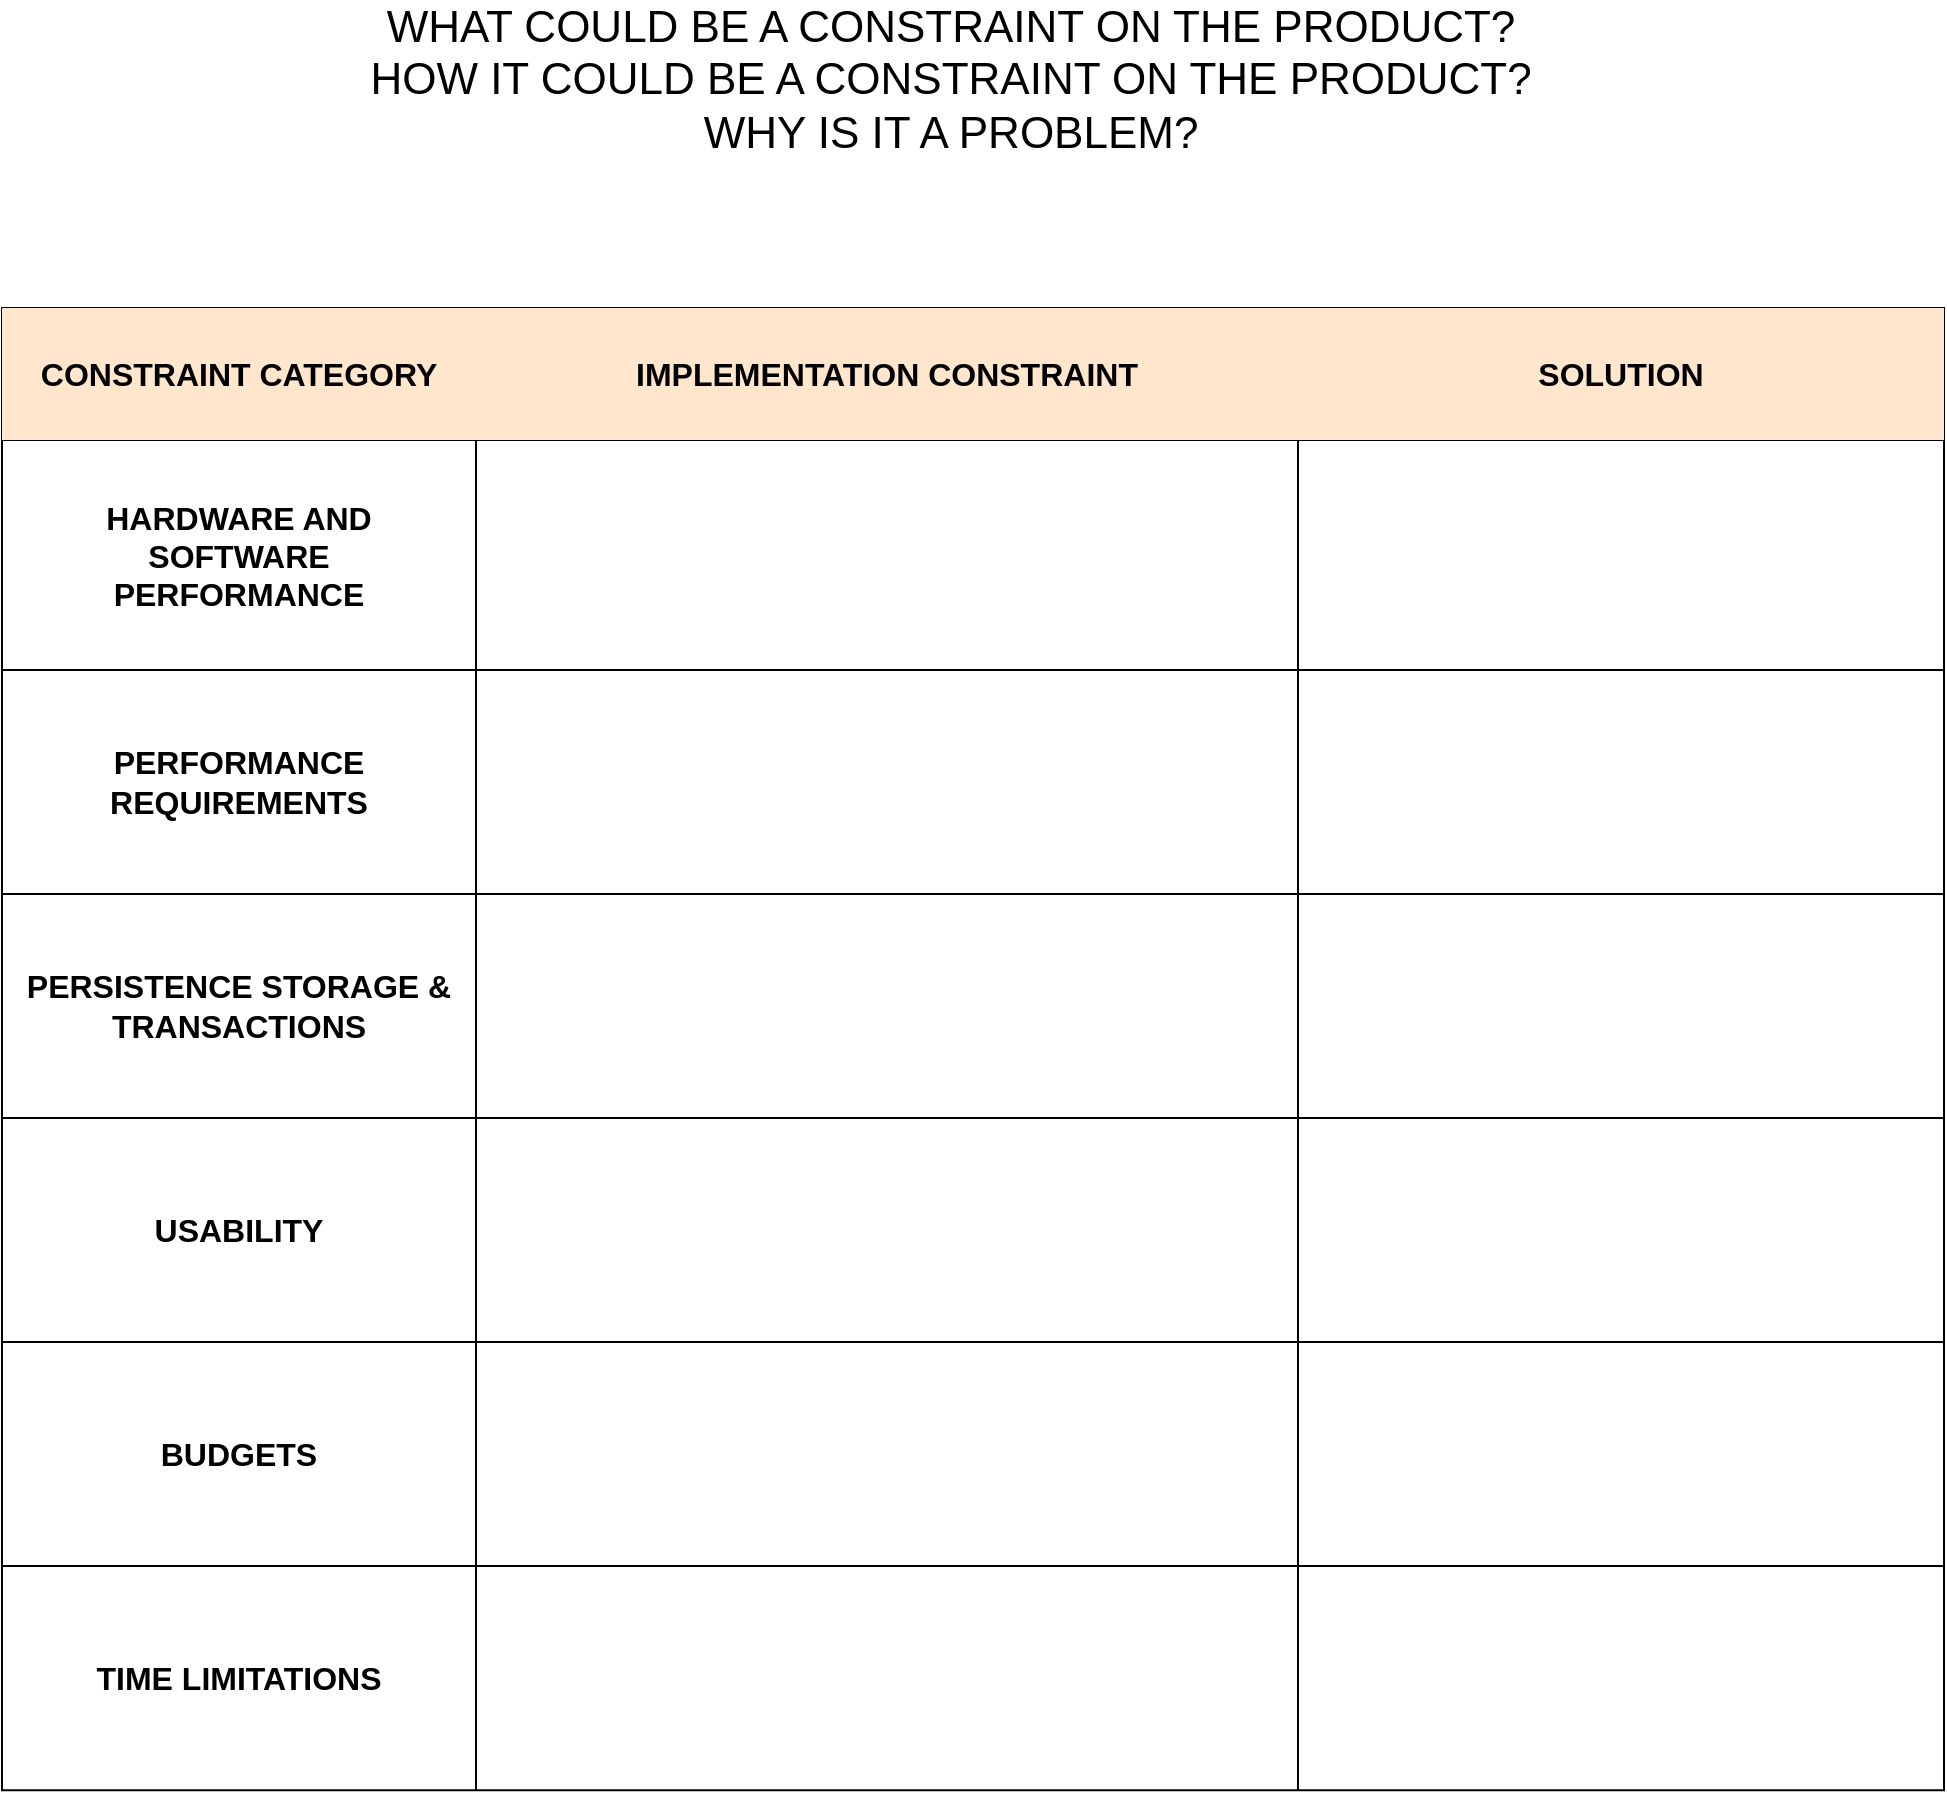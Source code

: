 <mxfile version="13.9.6" type="github">
  <diagram id="UNEN4vckEBG-DJC_pmxb" name="Page-1">
    <mxGraphModel dx="1842" dy="1716" grid="0" gridSize="10" guides="1" tooltips="1" connect="1" arrows="1" fold="1" page="0" pageScale="1" pageWidth="827" pageHeight="1169" math="0" shadow="0">
      <root>
        <mxCell id="0" />
        <mxCell id="1" parent="0" />
        <mxCell id="2JZlqwN-lR3yLo2RLOQG-14" value="" style="shape=table;html=1;whiteSpace=wrap;startSize=0;container=1;collapsible=0;childLayout=tableLayout;" vertex="1" parent="1">
          <mxGeometry x="-51" y="-279" width="971" height="741.125" as="geometry" />
        </mxCell>
        <mxCell id="2JZlqwN-lR3yLo2RLOQG-15" value="" style="shape=partialRectangle;html=1;whiteSpace=wrap;collapsible=0;dropTarget=0;pointerEvents=0;fillColor=none;top=0;left=0;bottom=0;right=0;points=[[0,0.5],[1,0.5]];portConstraint=eastwest;" vertex="1" parent="2JZlqwN-lR3yLo2RLOQG-14">
          <mxGeometry width="971" height="66" as="geometry" />
        </mxCell>
        <mxCell id="2JZlqwN-lR3yLo2RLOQG-16" value="&lt;b&gt;&lt;font style=&quot;font-size: 16px&quot;&gt;CONSTRAINT CATEGORY&lt;/font&gt;&lt;/b&gt;" style="shape=partialRectangle;html=1;whiteSpace=wrap;connectable=0;fillColor=#ffe6cc;top=0;left=0;bottom=0;right=0;overflow=hidden;strokeColor=#d79b00;" vertex="1" parent="2JZlqwN-lR3yLo2RLOQG-15">
          <mxGeometry width="237" height="66" as="geometry" />
        </mxCell>
        <mxCell id="2JZlqwN-lR3yLo2RLOQG-17" value="&lt;b&gt;&lt;font style=&quot;font-size: 16px&quot;&gt;IMPLEMENTATION CONSTRAINT&lt;/font&gt;&lt;/b&gt;" style="shape=partialRectangle;html=1;whiteSpace=wrap;connectable=0;fillColor=#ffe6cc;top=0;left=0;bottom=0;right=0;overflow=hidden;strokeColor=#d79b00;" vertex="1" parent="2JZlqwN-lR3yLo2RLOQG-15">
          <mxGeometry x="237" width="411" height="66" as="geometry" />
        </mxCell>
        <mxCell id="2JZlqwN-lR3yLo2RLOQG-18" value="&lt;b&gt;&lt;font style=&quot;font-size: 16px&quot;&gt;SOLUTION&lt;/font&gt;&lt;/b&gt;" style="shape=partialRectangle;html=1;whiteSpace=wrap;connectable=0;fillColor=#ffe6cc;top=0;left=0;bottom=0;right=0;overflow=hidden;strokeColor=#d79b00;" vertex="1" parent="2JZlqwN-lR3yLo2RLOQG-15">
          <mxGeometry x="648" width="323" height="66" as="geometry" />
        </mxCell>
        <mxCell id="2JZlqwN-lR3yLo2RLOQG-19" value="" style="shape=partialRectangle;html=1;whiteSpace=wrap;collapsible=0;dropTarget=0;pointerEvents=0;fillColor=none;top=0;left=0;bottom=0;right=0;points=[[0,0.5],[1,0.5]];portConstraint=eastwest;" vertex="1" parent="2JZlqwN-lR3yLo2RLOQG-14">
          <mxGeometry y="66" width="971" height="115" as="geometry" />
        </mxCell>
        <mxCell id="2JZlqwN-lR3yLo2RLOQG-20" value="&lt;font style=&quot;font-size: 16px&quot;&gt;&lt;b&gt;HARDWARE AND &lt;br&gt;SOFTWARE &lt;br&gt;PERFORMANCE&lt;/b&gt;&lt;/font&gt;" style="shape=partialRectangle;html=1;whiteSpace=wrap;connectable=0;fillColor=none;top=0;left=0;bottom=0;right=0;overflow=hidden;align=center;" vertex="1" parent="2JZlqwN-lR3yLo2RLOQG-19">
          <mxGeometry width="237" height="115" as="geometry" />
        </mxCell>
        <mxCell id="2JZlqwN-lR3yLo2RLOQG-21" value="" style="shape=partialRectangle;html=1;whiteSpace=wrap;connectable=0;fillColor=none;top=0;left=0;bottom=0;right=0;overflow=hidden;" vertex="1" parent="2JZlqwN-lR3yLo2RLOQG-19">
          <mxGeometry x="237" width="411" height="115" as="geometry" />
        </mxCell>
        <mxCell id="2JZlqwN-lR3yLo2RLOQG-22" value="" style="shape=partialRectangle;html=1;whiteSpace=wrap;connectable=0;fillColor=none;top=0;left=0;bottom=0;right=0;overflow=hidden;" vertex="1" parent="2JZlqwN-lR3yLo2RLOQG-19">
          <mxGeometry x="648" width="323" height="115" as="geometry" />
        </mxCell>
        <mxCell id="2JZlqwN-lR3yLo2RLOQG-23" value="" style="shape=partialRectangle;html=1;whiteSpace=wrap;collapsible=0;dropTarget=0;pointerEvents=0;fillColor=none;top=0;left=0;bottom=0;right=0;points=[[0,0.5],[1,0.5]];portConstraint=eastwest;" vertex="1" parent="2JZlqwN-lR3yLo2RLOQG-14">
          <mxGeometry y="181" width="971" height="112" as="geometry" />
        </mxCell>
        <mxCell id="2JZlqwN-lR3yLo2RLOQG-24" value="&lt;span style=&quot;font-size: 16px&quot;&gt;&lt;b&gt;PERFORMANCE REQUIREMENTS&lt;/b&gt;&lt;/span&gt;" style="shape=partialRectangle;html=1;whiteSpace=wrap;connectable=0;fillColor=none;top=0;left=0;bottom=0;right=0;overflow=hidden;" vertex="1" parent="2JZlqwN-lR3yLo2RLOQG-23">
          <mxGeometry width="237" height="112" as="geometry" />
        </mxCell>
        <mxCell id="2JZlqwN-lR3yLo2RLOQG-25" value="" style="shape=partialRectangle;html=1;whiteSpace=wrap;connectable=0;fillColor=none;top=0;left=0;bottom=0;right=0;overflow=hidden;" vertex="1" parent="2JZlqwN-lR3yLo2RLOQG-23">
          <mxGeometry x="237" width="411" height="112" as="geometry" />
        </mxCell>
        <mxCell id="2JZlqwN-lR3yLo2RLOQG-26" value="" style="shape=partialRectangle;html=1;whiteSpace=wrap;connectable=0;fillColor=none;top=0;left=0;bottom=0;right=0;overflow=hidden;" vertex="1" parent="2JZlqwN-lR3yLo2RLOQG-23">
          <mxGeometry x="648" width="323" height="112" as="geometry" />
        </mxCell>
        <mxCell id="2JZlqwN-lR3yLo2RLOQG-31" value="" style="shape=partialRectangle;html=1;whiteSpace=wrap;collapsible=0;dropTarget=0;pointerEvents=0;fillColor=none;top=0;left=0;bottom=0;right=0;points=[[0,0.5],[1,0.5]];portConstraint=eastwest;" vertex="1" parent="2JZlqwN-lR3yLo2RLOQG-14">
          <mxGeometry y="293" width="971" height="112" as="geometry" />
        </mxCell>
        <mxCell id="2JZlqwN-lR3yLo2RLOQG-32" value="&lt;span style=&quot;font-size: 16px&quot;&gt;&lt;b&gt;PERSISTENCE STORAGE &amp;amp; TRANSACTIONS&lt;/b&gt;&lt;/span&gt;" style="shape=partialRectangle;html=1;whiteSpace=wrap;connectable=0;fillColor=none;top=0;left=0;bottom=0;right=0;overflow=hidden;" vertex="1" parent="2JZlqwN-lR3yLo2RLOQG-31">
          <mxGeometry width="237" height="112" as="geometry" />
        </mxCell>
        <mxCell id="2JZlqwN-lR3yLo2RLOQG-33" value="" style="shape=partialRectangle;html=1;whiteSpace=wrap;connectable=0;fillColor=none;top=0;left=0;bottom=0;right=0;overflow=hidden;" vertex="1" parent="2JZlqwN-lR3yLo2RLOQG-31">
          <mxGeometry x="237" width="411" height="112" as="geometry" />
        </mxCell>
        <mxCell id="2JZlqwN-lR3yLo2RLOQG-34" value="" style="shape=partialRectangle;html=1;whiteSpace=wrap;connectable=0;fillColor=none;top=0;left=0;bottom=0;right=0;overflow=hidden;" vertex="1" parent="2JZlqwN-lR3yLo2RLOQG-31">
          <mxGeometry x="648" width="323" height="112" as="geometry" />
        </mxCell>
        <mxCell id="2JZlqwN-lR3yLo2RLOQG-35" value="" style="shape=partialRectangle;html=1;whiteSpace=wrap;collapsible=0;dropTarget=0;pointerEvents=0;fillColor=none;top=0;left=0;bottom=0;right=0;points=[[0,0.5],[1,0.5]];portConstraint=eastwest;" vertex="1" parent="2JZlqwN-lR3yLo2RLOQG-14">
          <mxGeometry y="405" width="971" height="112" as="geometry" />
        </mxCell>
        <mxCell id="2JZlqwN-lR3yLo2RLOQG-36" value="&lt;span style=&quot;font-size: 16px&quot;&gt;&lt;b&gt;USABILITY&lt;/b&gt;&lt;/span&gt;" style="shape=partialRectangle;html=1;whiteSpace=wrap;connectable=0;fillColor=none;top=0;left=0;bottom=0;right=0;overflow=hidden;" vertex="1" parent="2JZlqwN-lR3yLo2RLOQG-35">
          <mxGeometry width="237" height="112" as="geometry" />
        </mxCell>
        <mxCell id="2JZlqwN-lR3yLo2RLOQG-37" value="" style="shape=partialRectangle;html=1;whiteSpace=wrap;connectable=0;fillColor=none;top=0;left=0;bottom=0;right=0;overflow=hidden;" vertex="1" parent="2JZlqwN-lR3yLo2RLOQG-35">
          <mxGeometry x="237" width="411" height="112" as="geometry" />
        </mxCell>
        <mxCell id="2JZlqwN-lR3yLo2RLOQG-38" value="" style="shape=partialRectangle;html=1;whiteSpace=wrap;connectable=0;fillColor=none;top=0;left=0;bottom=0;right=0;overflow=hidden;" vertex="1" parent="2JZlqwN-lR3yLo2RLOQG-35">
          <mxGeometry x="648" width="323" height="112" as="geometry" />
        </mxCell>
        <mxCell id="2JZlqwN-lR3yLo2RLOQG-39" value="" style="shape=partialRectangle;html=1;whiteSpace=wrap;collapsible=0;dropTarget=0;pointerEvents=0;fillColor=none;top=0;left=0;bottom=0;right=0;points=[[0,0.5],[1,0.5]];portConstraint=eastwest;" vertex="1" parent="2JZlqwN-lR3yLo2RLOQG-14">
          <mxGeometry y="517" width="971" height="112" as="geometry" />
        </mxCell>
        <mxCell id="2JZlqwN-lR3yLo2RLOQG-40" value="&lt;span style=&quot;font-size: 16px&quot;&gt;&lt;b&gt;BUDGETS&lt;/b&gt;&lt;/span&gt;" style="shape=partialRectangle;html=1;whiteSpace=wrap;connectable=0;fillColor=none;top=0;left=0;bottom=0;right=0;overflow=hidden;" vertex="1" parent="2JZlqwN-lR3yLo2RLOQG-39">
          <mxGeometry width="237" height="112" as="geometry" />
        </mxCell>
        <mxCell id="2JZlqwN-lR3yLo2RLOQG-41" value="" style="shape=partialRectangle;html=1;whiteSpace=wrap;connectable=0;fillColor=none;top=0;left=0;bottom=0;right=0;overflow=hidden;" vertex="1" parent="2JZlqwN-lR3yLo2RLOQG-39">
          <mxGeometry x="237" width="411" height="112" as="geometry" />
        </mxCell>
        <mxCell id="2JZlqwN-lR3yLo2RLOQG-42" value="" style="shape=partialRectangle;html=1;whiteSpace=wrap;connectable=0;fillColor=none;top=0;left=0;bottom=0;right=0;overflow=hidden;" vertex="1" parent="2JZlqwN-lR3yLo2RLOQG-39">
          <mxGeometry x="648" width="323" height="112" as="geometry" />
        </mxCell>
        <mxCell id="2JZlqwN-lR3yLo2RLOQG-43" value="" style="shape=partialRectangle;html=1;whiteSpace=wrap;collapsible=0;dropTarget=0;pointerEvents=0;fillColor=none;top=0;left=0;bottom=0;right=0;points=[[0,0.5],[1,0.5]];portConstraint=eastwest;" vertex="1" parent="2JZlqwN-lR3yLo2RLOQG-14">
          <mxGeometry y="629" width="971" height="112" as="geometry" />
        </mxCell>
        <mxCell id="2JZlqwN-lR3yLo2RLOQG-44" value="&lt;span style=&quot;font-size: 16px&quot;&gt;&lt;b&gt;TIME LIMITATIONS&lt;/b&gt;&lt;/span&gt;" style="shape=partialRectangle;html=1;whiteSpace=wrap;connectable=0;fillColor=none;top=0;left=0;bottom=0;right=0;overflow=hidden;" vertex="1" parent="2JZlqwN-lR3yLo2RLOQG-43">
          <mxGeometry width="237" height="112" as="geometry" />
        </mxCell>
        <mxCell id="2JZlqwN-lR3yLo2RLOQG-45" value="" style="shape=partialRectangle;html=1;whiteSpace=wrap;connectable=0;fillColor=none;top=0;left=0;bottom=0;right=0;overflow=hidden;" vertex="1" parent="2JZlqwN-lR3yLo2RLOQG-43">
          <mxGeometry x="237" width="411" height="112" as="geometry" />
        </mxCell>
        <mxCell id="2JZlqwN-lR3yLo2RLOQG-46" value="" style="shape=partialRectangle;html=1;whiteSpace=wrap;connectable=0;fillColor=none;top=0;left=0;bottom=0;right=0;overflow=hidden;" vertex="1" parent="2JZlqwN-lR3yLo2RLOQG-43">
          <mxGeometry x="648" width="323" height="112" as="geometry" />
        </mxCell>
        <mxCell id="2JZlqwN-lR3yLo2RLOQG-49" value="&lt;font style=&quot;font-size: 22px&quot;&gt;WHAT COULD BE A CONSTRAINT ON THE PRODUCT?&lt;br&gt;HOW IT COULD BE A CONSTRAINT ON THE PRODUCT?&lt;br&gt;WHY IS IT A PROBLEM?&lt;br&gt;&lt;/font&gt;" style="text;html=1;align=center;verticalAlign=middle;resizable=0;points=[];autosize=1;" vertex="1" parent="1">
          <mxGeometry x="127" y="-421" width="591" height="55" as="geometry" />
        </mxCell>
      </root>
    </mxGraphModel>
  </diagram>
</mxfile>
